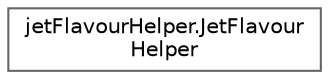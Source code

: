 digraph "Graphical Class Hierarchy"
{
 // LATEX_PDF_SIZE
  bgcolor="transparent";
  edge [fontname=Helvetica,fontsize=10,labelfontname=Helvetica,labelfontsize=10];
  node [fontname=Helvetica,fontsize=10,shape=box,height=0.2,width=0.4];
  rankdir="LR";
  Node0 [id="Node000000",label="jetFlavourHelper.JetFlavour\lHelper",height=0.2,width=0.4,color="grey40", fillcolor="white", style="filled",URL="$classjetFlavourHelper_1_1JetFlavourHelper.html",tooltip=" "];
}
